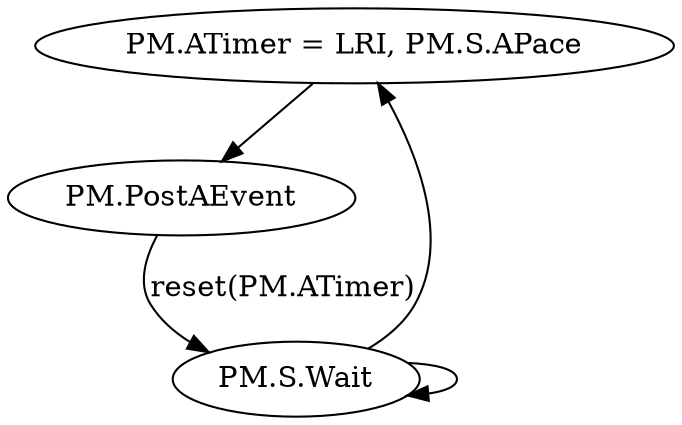 digraph {
1 [label = "PM.ATimer = LRI, PM.S.APace"];
2 [label = "PM.PostAEvent"];
3 [label="PM.S.Wait"];
1->2;
2->3 [label="reset(PM.ATimer)"];
3->3;
3->1;
}
